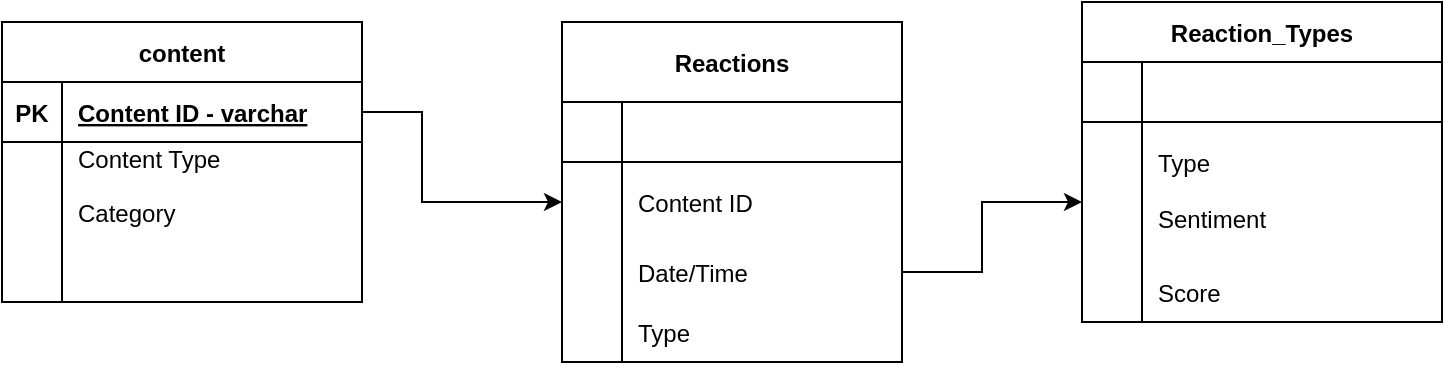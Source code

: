 <mxfile version="21.0.2" type="device"><diagram name="Page-1" id="aIERmc9DplSaSNWUGQzo"><mxGraphModel dx="880" dy="452" grid="1" gridSize="10" guides="1" tooltips="1" connect="1" arrows="1" fold="1" page="1" pageScale="1" pageWidth="850" pageHeight="1100" math="0" shadow="0"><root><mxCell id="0"/><mxCell id="1" parent="0"/><mxCell id="mWpfjKZw_U3HDEOVVSeF-1" value="content" style="shape=table;startSize=30;container=1;collapsible=1;childLayout=tableLayout;fixedRows=1;rowLines=0;fontStyle=1;align=center;resizeLast=1;" parent="1" vertex="1"><mxGeometry x="70" y="60" width="180" height="140" as="geometry"/></mxCell><mxCell id="mWpfjKZw_U3HDEOVVSeF-2" value="" style="shape=tableRow;horizontal=0;startSize=0;swimlaneHead=0;swimlaneBody=0;fillColor=none;collapsible=0;dropTarget=0;points=[[0,0.5],[1,0.5]];portConstraint=eastwest;top=0;left=0;right=0;bottom=1;" parent="mWpfjKZw_U3HDEOVVSeF-1" vertex="1"><mxGeometry y="30" width="180" height="30" as="geometry"/></mxCell><mxCell id="mWpfjKZw_U3HDEOVVSeF-3" value="PK" style="shape=partialRectangle;connectable=0;fillColor=none;top=0;left=0;bottom=0;right=0;fontStyle=1;overflow=hidden;" parent="mWpfjKZw_U3HDEOVVSeF-2" vertex="1"><mxGeometry width="30" height="30" as="geometry"><mxRectangle width="30" height="30" as="alternateBounds"/></mxGeometry></mxCell><mxCell id="mWpfjKZw_U3HDEOVVSeF-4" value="Content ID - varchar" style="shape=partialRectangle;connectable=0;fillColor=none;top=0;left=0;bottom=0;right=0;align=left;spacingLeft=6;fontStyle=5;overflow=hidden;" parent="mWpfjKZw_U3HDEOVVSeF-2" vertex="1"><mxGeometry x="30" width="150" height="30" as="geometry"><mxRectangle width="150" height="30" as="alternateBounds"/></mxGeometry></mxCell><mxCell id="mWpfjKZw_U3HDEOVVSeF-5" value="" style="shape=tableRow;horizontal=0;startSize=0;swimlaneHead=0;swimlaneBody=0;fillColor=none;collapsible=0;dropTarget=0;points=[[0,0.5],[1,0.5]];portConstraint=eastwest;top=0;left=0;right=0;bottom=0;" parent="mWpfjKZw_U3HDEOVVSeF-1" vertex="1"><mxGeometry y="60" width="180" height="20" as="geometry"/></mxCell><mxCell id="mWpfjKZw_U3HDEOVVSeF-6" value="" style="shape=partialRectangle;connectable=0;fillColor=none;top=0;left=0;bottom=0;right=0;editable=1;overflow=hidden;" parent="mWpfjKZw_U3HDEOVVSeF-5" vertex="1"><mxGeometry width="30" height="20" as="geometry"><mxRectangle width="30" height="20" as="alternateBounds"/></mxGeometry></mxCell><mxCell id="mWpfjKZw_U3HDEOVVSeF-7" value="Content Type&#10;&#10;" style="shape=partialRectangle;connectable=0;fillColor=none;top=0;left=0;bottom=0;right=0;align=left;spacingLeft=6;overflow=hidden;" parent="mWpfjKZw_U3HDEOVVSeF-5" vertex="1"><mxGeometry x="30" width="150" height="20" as="geometry"><mxRectangle width="150" height="20" as="alternateBounds"/></mxGeometry></mxCell><mxCell id="mWpfjKZw_U3HDEOVVSeF-8" value="" style="shape=tableRow;horizontal=0;startSize=0;swimlaneHead=0;swimlaneBody=0;fillColor=none;collapsible=0;dropTarget=0;points=[[0,0.5],[1,0.5]];portConstraint=eastwest;top=0;left=0;right=0;bottom=0;" parent="mWpfjKZw_U3HDEOVVSeF-1" vertex="1"><mxGeometry y="80" width="180" height="30" as="geometry"/></mxCell><mxCell id="mWpfjKZw_U3HDEOVVSeF-9" value="" style="shape=partialRectangle;connectable=0;fillColor=none;top=0;left=0;bottom=0;right=0;editable=1;overflow=hidden;" parent="mWpfjKZw_U3HDEOVVSeF-8" vertex="1"><mxGeometry width="30" height="30" as="geometry"><mxRectangle width="30" height="30" as="alternateBounds"/></mxGeometry></mxCell><mxCell id="mWpfjKZw_U3HDEOVVSeF-10" value="Category" style="shape=partialRectangle;connectable=0;fillColor=none;top=0;left=0;bottom=0;right=0;align=left;spacingLeft=6;overflow=hidden;" parent="mWpfjKZw_U3HDEOVVSeF-8" vertex="1"><mxGeometry x="30" width="150" height="30" as="geometry"><mxRectangle width="150" height="30" as="alternateBounds"/></mxGeometry></mxCell><mxCell id="mWpfjKZw_U3HDEOVVSeF-11" value="" style="shape=tableRow;horizontal=0;startSize=0;swimlaneHead=0;swimlaneBody=0;fillColor=none;collapsible=0;dropTarget=0;points=[[0,0.5],[1,0.5]];portConstraint=eastwest;top=0;left=0;right=0;bottom=0;" parent="mWpfjKZw_U3HDEOVVSeF-1" vertex="1"><mxGeometry y="110" width="180" height="30" as="geometry"/></mxCell><mxCell id="mWpfjKZw_U3HDEOVVSeF-12" value="" style="shape=partialRectangle;connectable=0;fillColor=none;top=0;left=0;bottom=0;right=0;editable=1;overflow=hidden;" parent="mWpfjKZw_U3HDEOVVSeF-11" vertex="1"><mxGeometry width="30" height="30" as="geometry"><mxRectangle width="30" height="30" as="alternateBounds"/></mxGeometry></mxCell><mxCell id="mWpfjKZw_U3HDEOVVSeF-13" value="" style="shape=partialRectangle;connectable=0;fillColor=none;top=0;left=0;bottom=0;right=0;align=left;spacingLeft=6;overflow=hidden;" parent="mWpfjKZw_U3HDEOVVSeF-11" vertex="1"><mxGeometry x="30" width="150" height="30" as="geometry"><mxRectangle width="150" height="30" as="alternateBounds"/></mxGeometry></mxCell><mxCell id="mWpfjKZw_U3HDEOVVSeF-14" value="Reaction_Types" style="shape=table;startSize=30;container=1;collapsible=1;childLayout=tableLayout;fixedRows=1;rowLines=0;fontStyle=1;align=center;resizeLast=1;" parent="1" vertex="1"><mxGeometry x="610" y="50" width="180" height="160" as="geometry"/></mxCell><mxCell id="mWpfjKZw_U3HDEOVVSeF-15" value="" style="shape=tableRow;horizontal=0;startSize=0;swimlaneHead=0;swimlaneBody=0;fillColor=none;collapsible=0;dropTarget=0;points=[[0,0.5],[1,0.5]];portConstraint=eastwest;top=0;left=0;right=0;bottom=1;" parent="mWpfjKZw_U3HDEOVVSeF-14" vertex="1"><mxGeometry y="30" width="180" height="30" as="geometry"/></mxCell><mxCell id="mWpfjKZw_U3HDEOVVSeF-16" value="" style="shape=partialRectangle;connectable=0;fillColor=none;top=0;left=0;bottom=0;right=0;fontStyle=1;overflow=hidden;" parent="mWpfjKZw_U3HDEOVVSeF-15" vertex="1"><mxGeometry width="30" height="30" as="geometry"><mxRectangle width="30" height="30" as="alternateBounds"/></mxGeometry></mxCell><mxCell id="mWpfjKZw_U3HDEOVVSeF-17" value="" style="shape=partialRectangle;connectable=0;fillColor=none;top=0;left=0;bottom=0;right=0;align=left;spacingLeft=6;fontStyle=5;overflow=hidden;" parent="mWpfjKZw_U3HDEOVVSeF-15" vertex="1"><mxGeometry x="30" width="150" height="30" as="geometry"><mxRectangle width="150" height="30" as="alternateBounds"/></mxGeometry></mxCell><mxCell id="mWpfjKZw_U3HDEOVVSeF-18" value="" style="shape=tableRow;horizontal=0;startSize=0;swimlaneHead=0;swimlaneBody=0;fillColor=none;collapsible=0;dropTarget=0;points=[[0,0.5],[1,0.5]];portConstraint=eastwest;top=0;left=0;right=0;bottom=0;" parent="mWpfjKZw_U3HDEOVVSeF-14" vertex="1"><mxGeometry y="60" width="180" height="40" as="geometry"/></mxCell><mxCell id="mWpfjKZw_U3HDEOVVSeF-19" value="" style="shape=partialRectangle;connectable=0;fillColor=none;top=0;left=0;bottom=0;right=0;editable=1;overflow=hidden;" parent="mWpfjKZw_U3HDEOVVSeF-18" vertex="1"><mxGeometry width="30" height="40" as="geometry"><mxRectangle width="30" height="40" as="alternateBounds"/></mxGeometry></mxCell><mxCell id="mWpfjKZw_U3HDEOVVSeF-20" value="Type" style="shape=partialRectangle;connectable=0;fillColor=none;top=0;left=0;bottom=0;right=0;align=left;spacingLeft=6;overflow=hidden;" parent="mWpfjKZw_U3HDEOVVSeF-18" vertex="1"><mxGeometry x="30" width="150" height="40" as="geometry"><mxRectangle width="150" height="40" as="alternateBounds"/></mxGeometry></mxCell><mxCell id="mWpfjKZw_U3HDEOVVSeF-21" value="" style="shape=tableRow;horizontal=0;startSize=0;swimlaneHead=0;swimlaneBody=0;fillColor=none;collapsible=0;dropTarget=0;points=[[0,0.5],[1,0.5]];portConstraint=eastwest;top=0;left=0;right=0;bottom=0;" parent="mWpfjKZw_U3HDEOVVSeF-14" vertex="1"><mxGeometry y="100" width="180" height="30" as="geometry"/></mxCell><mxCell id="mWpfjKZw_U3HDEOVVSeF-22" value="" style="shape=partialRectangle;connectable=0;fillColor=none;top=0;left=0;bottom=0;right=0;editable=1;overflow=hidden;" parent="mWpfjKZw_U3HDEOVVSeF-21" vertex="1"><mxGeometry width="30" height="30" as="geometry"><mxRectangle width="30" height="30" as="alternateBounds"/></mxGeometry></mxCell><mxCell id="mWpfjKZw_U3HDEOVVSeF-23" value="Sentiment&#10;&#10;" style="shape=partialRectangle;connectable=0;fillColor=none;top=0;left=0;bottom=0;right=0;align=left;spacingLeft=6;overflow=hidden;" parent="mWpfjKZw_U3HDEOVVSeF-21" vertex="1"><mxGeometry x="30" width="150" height="30" as="geometry"><mxRectangle width="150" height="30" as="alternateBounds"/></mxGeometry></mxCell><mxCell id="mWpfjKZw_U3HDEOVVSeF-24" value="" style="shape=tableRow;horizontal=0;startSize=0;swimlaneHead=0;swimlaneBody=0;fillColor=none;collapsible=0;dropTarget=0;points=[[0,0.5],[1,0.5]];portConstraint=eastwest;top=0;left=0;right=0;bottom=0;" parent="mWpfjKZw_U3HDEOVVSeF-14" vertex="1"><mxGeometry y="130" width="180" height="30" as="geometry"/></mxCell><mxCell id="mWpfjKZw_U3HDEOVVSeF-25" value="" style="shape=partialRectangle;connectable=0;fillColor=none;top=0;left=0;bottom=0;right=0;editable=1;overflow=hidden;" parent="mWpfjKZw_U3HDEOVVSeF-24" vertex="1"><mxGeometry width="30" height="30" as="geometry"><mxRectangle width="30" height="30" as="alternateBounds"/></mxGeometry></mxCell><mxCell id="mWpfjKZw_U3HDEOVVSeF-26" value="Score" style="shape=partialRectangle;connectable=0;fillColor=none;top=0;left=0;bottom=0;right=0;align=left;spacingLeft=6;overflow=hidden;" parent="mWpfjKZw_U3HDEOVVSeF-24" vertex="1"><mxGeometry x="30" width="150" height="30" as="geometry"><mxRectangle width="150" height="30" as="alternateBounds"/></mxGeometry></mxCell><mxCell id="mWpfjKZw_U3HDEOVVSeF-27" value="Reactions" style="shape=table;startSize=40;container=1;collapsible=1;childLayout=tableLayout;fixedRows=1;rowLines=0;fontStyle=1;align=center;resizeLast=1;" parent="1" vertex="1"><mxGeometry x="350" y="60" width="170" height="170" as="geometry"/></mxCell><mxCell id="mWpfjKZw_U3HDEOVVSeF-28" value="" style="shape=tableRow;horizontal=0;startSize=0;swimlaneHead=0;swimlaneBody=0;fillColor=none;collapsible=0;dropTarget=0;points=[[0,0.5],[1,0.5]];portConstraint=eastwest;top=0;left=0;right=0;bottom=1;" parent="mWpfjKZw_U3HDEOVVSeF-27" vertex="1"><mxGeometry y="40" width="170" height="30" as="geometry"/></mxCell><mxCell id="mWpfjKZw_U3HDEOVVSeF-29" value="" style="shape=partialRectangle;connectable=0;fillColor=none;top=0;left=0;bottom=0;right=0;fontStyle=1;overflow=hidden;" parent="mWpfjKZw_U3HDEOVVSeF-28" vertex="1"><mxGeometry width="30" height="30" as="geometry"><mxRectangle width="30" height="30" as="alternateBounds"/></mxGeometry></mxCell><mxCell id="mWpfjKZw_U3HDEOVVSeF-30" value="" style="shape=partialRectangle;connectable=0;fillColor=none;top=0;left=0;bottom=0;right=0;align=left;spacingLeft=6;fontStyle=5;overflow=hidden;" parent="mWpfjKZw_U3HDEOVVSeF-28" vertex="1"><mxGeometry x="30" width="140" height="30" as="geometry"><mxRectangle width="140" height="30" as="alternateBounds"/></mxGeometry></mxCell><mxCell id="mWpfjKZw_U3HDEOVVSeF-31" value="" style="shape=tableRow;horizontal=0;startSize=0;swimlaneHead=0;swimlaneBody=0;fillColor=none;collapsible=0;dropTarget=0;points=[[0,0.5],[1,0.5]];portConstraint=eastwest;top=0;left=0;right=0;bottom=0;" parent="mWpfjKZw_U3HDEOVVSeF-27" vertex="1"><mxGeometry y="70" width="170" height="40" as="geometry"/></mxCell><mxCell id="mWpfjKZw_U3HDEOVVSeF-32" value="" style="shape=partialRectangle;connectable=0;fillColor=none;top=0;left=0;bottom=0;right=0;editable=1;overflow=hidden;" parent="mWpfjKZw_U3HDEOVVSeF-31" vertex="1"><mxGeometry width="30" height="40" as="geometry"><mxRectangle width="30" height="40" as="alternateBounds"/></mxGeometry></mxCell><mxCell id="mWpfjKZw_U3HDEOVVSeF-33" value="Content ID" style="shape=partialRectangle;connectable=0;fillColor=none;top=0;left=0;bottom=0;right=0;align=left;spacingLeft=6;overflow=hidden;" parent="mWpfjKZw_U3HDEOVVSeF-31" vertex="1"><mxGeometry x="30" width="140" height="40" as="geometry"><mxRectangle width="140" height="40" as="alternateBounds"/></mxGeometry></mxCell><mxCell id="mWpfjKZw_U3HDEOVVSeF-34" value="" style="shape=tableRow;horizontal=0;startSize=0;swimlaneHead=0;swimlaneBody=0;fillColor=none;collapsible=0;dropTarget=0;points=[[0,0.5],[1,0.5]];portConstraint=eastwest;top=0;left=0;right=0;bottom=0;" parent="mWpfjKZw_U3HDEOVVSeF-27" vertex="1"><mxGeometry y="110" width="170" height="30" as="geometry"/></mxCell><mxCell id="mWpfjKZw_U3HDEOVVSeF-35" value="" style="shape=partialRectangle;connectable=0;fillColor=none;top=0;left=0;bottom=0;right=0;editable=1;overflow=hidden;" parent="mWpfjKZw_U3HDEOVVSeF-34" vertex="1"><mxGeometry width="30" height="30" as="geometry"><mxRectangle width="30" height="30" as="alternateBounds"/></mxGeometry></mxCell><mxCell id="mWpfjKZw_U3HDEOVVSeF-36" value="Date/Time" style="shape=partialRectangle;connectable=0;fillColor=none;top=0;left=0;bottom=0;right=0;align=left;spacingLeft=6;overflow=hidden;" parent="mWpfjKZw_U3HDEOVVSeF-34" vertex="1"><mxGeometry x="30" width="140" height="30" as="geometry"><mxRectangle width="140" height="30" as="alternateBounds"/></mxGeometry></mxCell><mxCell id="mWpfjKZw_U3HDEOVVSeF-37" value="" style="shape=tableRow;horizontal=0;startSize=0;swimlaneHead=0;swimlaneBody=0;fillColor=none;collapsible=0;dropTarget=0;points=[[0,0.5],[1,0.5]];portConstraint=eastwest;top=0;left=0;right=0;bottom=0;" parent="mWpfjKZw_U3HDEOVVSeF-27" vertex="1"><mxGeometry y="140" width="170" height="30" as="geometry"/></mxCell><mxCell id="mWpfjKZw_U3HDEOVVSeF-38" value="" style="shape=partialRectangle;connectable=0;fillColor=none;top=0;left=0;bottom=0;right=0;editable=1;overflow=hidden;" parent="mWpfjKZw_U3HDEOVVSeF-37" vertex="1"><mxGeometry width="30" height="30" as="geometry"><mxRectangle width="30" height="30" as="alternateBounds"/></mxGeometry></mxCell><mxCell id="mWpfjKZw_U3HDEOVVSeF-39" value="Type" style="shape=partialRectangle;connectable=0;fillColor=none;top=0;left=0;bottom=0;right=0;align=left;spacingLeft=6;overflow=hidden;" parent="mWpfjKZw_U3HDEOVVSeF-37" vertex="1"><mxGeometry x="30" width="140" height="30" as="geometry"><mxRectangle width="140" height="30" as="alternateBounds"/></mxGeometry></mxCell><mxCell id="CE_Wzpl7CaMe73Ak-5UD-2" value="" style="endArrow=classic;html=1;rounded=0;exitX=1;exitY=0.5;exitDx=0;exitDy=0;entryX=0;entryY=0.5;entryDx=0;entryDy=0;" edge="1" parent="1" source="mWpfjKZw_U3HDEOVVSeF-2" target="mWpfjKZw_U3HDEOVVSeF-31"><mxGeometry width="50" height="50" relative="1" as="geometry"><mxPoint x="400" y="280" as="sourcePoint"/><mxPoint x="400" y="180" as="targetPoint"/><Array as="points"><mxPoint x="280" y="105"/><mxPoint x="280" y="150"/></Array></mxGeometry></mxCell><mxCell id="CE_Wzpl7CaMe73Ak-5UD-4" value="" style="endArrow=classic;html=1;rounded=0;exitX=1;exitY=0.5;exitDx=0;exitDy=0;" edge="1" parent="1" source="mWpfjKZw_U3HDEOVVSeF-34"><mxGeometry width="50" height="50" relative="1" as="geometry"><mxPoint x="570" y="440" as="sourcePoint"/><mxPoint x="610" y="150" as="targetPoint"/><Array as="points"><mxPoint x="560" y="185"/><mxPoint x="560" y="150"/></Array></mxGeometry></mxCell></root></mxGraphModel></diagram></mxfile>